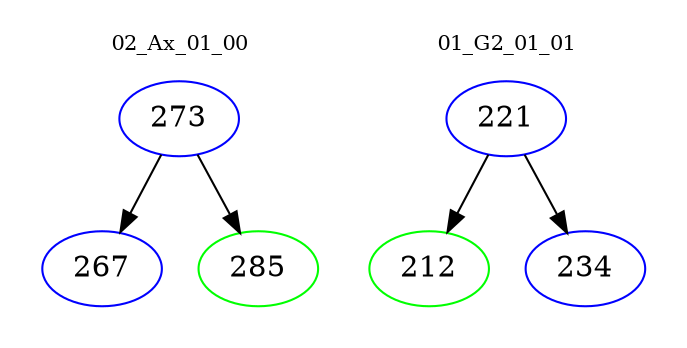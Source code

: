 digraph{
subgraph cluster_0 {
color = white
label = "02_Ax_01_00";
fontsize=10;
T0_273 [label="273", color="blue"]
T0_273 -> T0_267 [color="black"]
T0_267 [label="267", color="blue"]
T0_273 -> T0_285 [color="black"]
T0_285 [label="285", color="green"]
}
subgraph cluster_1 {
color = white
label = "01_G2_01_01";
fontsize=10;
T1_221 [label="221", color="blue"]
T1_221 -> T1_212 [color="black"]
T1_212 [label="212", color="green"]
T1_221 -> T1_234 [color="black"]
T1_234 [label="234", color="blue"]
}
}
